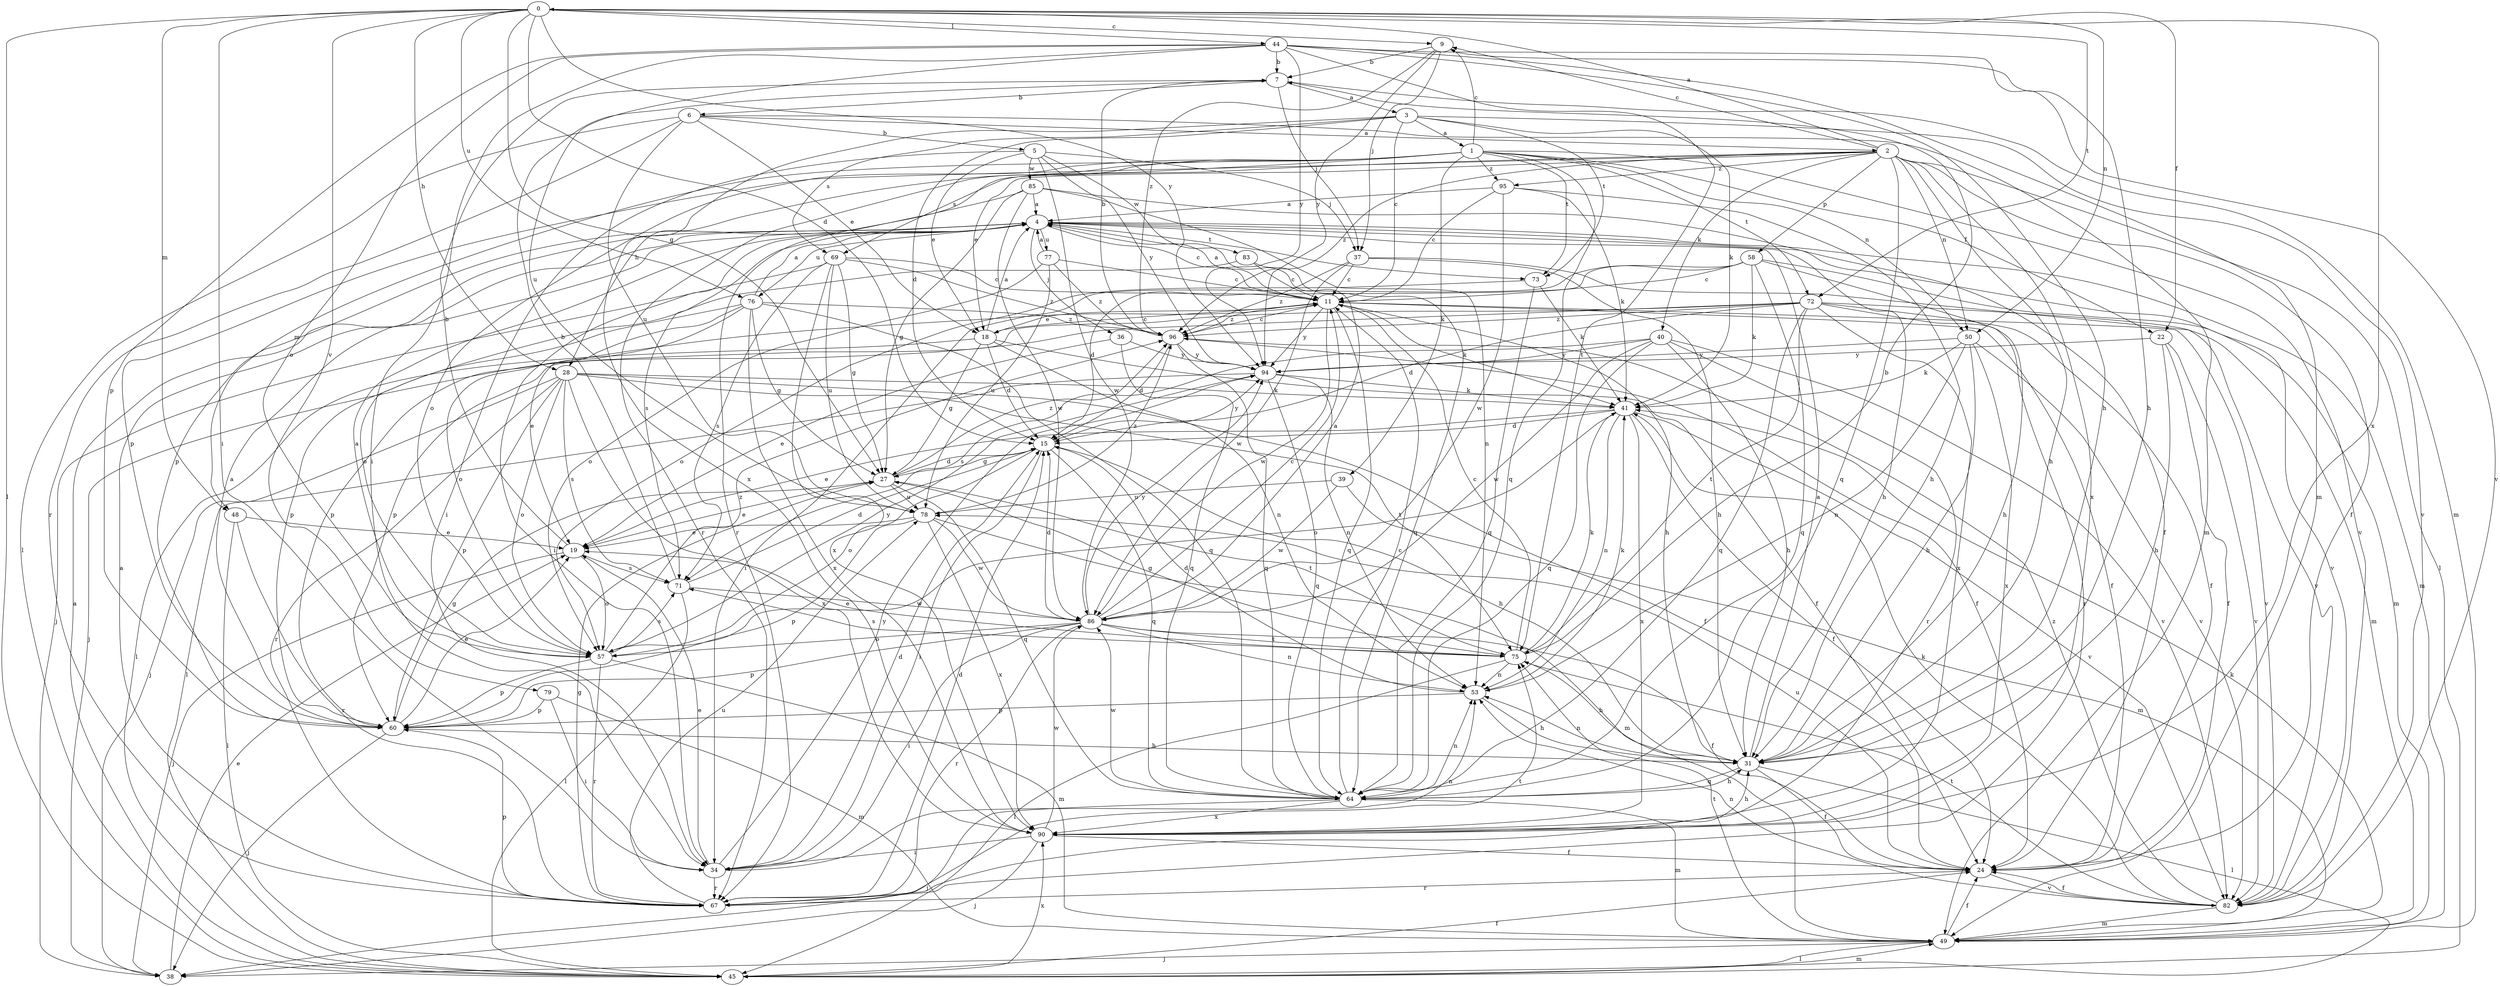 strict digraph  {
0;
1;
2;
3;
4;
5;
6;
7;
9;
11;
15;
18;
19;
22;
24;
27;
28;
31;
34;
36;
37;
38;
39;
40;
41;
44;
45;
48;
49;
50;
53;
57;
58;
60;
64;
67;
69;
71;
72;
73;
75;
76;
77;
78;
79;
82;
83;
85;
86;
90;
94;
95;
96;
0 -> 9  [label=c];
0 -> 15  [label=d];
0 -> 22  [label=f];
0 -> 27  [label=g];
0 -> 28  [label=h];
0 -> 34  [label=i];
0 -> 44  [label=l];
0 -> 45  [label=l];
0 -> 48  [label=m];
0 -> 50  [label=n];
0 -> 72  [label=t];
0 -> 76  [label=u];
0 -> 79  [label=v];
0 -> 90  [label=x];
0 -> 94  [label=y];
1 -> 9  [label=c];
1 -> 22  [label=f];
1 -> 28  [label=h];
1 -> 39  [label=k];
1 -> 48  [label=m];
1 -> 50  [label=n];
1 -> 57  [label=o];
1 -> 64  [label=q];
1 -> 67  [label=r];
1 -> 69  [label=s];
1 -> 72  [label=t];
1 -> 73  [label=t];
1 -> 82  [label=v];
1 -> 95  [label=z];
2 -> 0  [label=a];
2 -> 9  [label=c];
2 -> 18  [label=e];
2 -> 24  [label=f];
2 -> 31  [label=h];
2 -> 40  [label=k];
2 -> 45  [label=l];
2 -> 50  [label=n];
2 -> 58  [label=p];
2 -> 60  [label=p];
2 -> 64  [label=q];
2 -> 67  [label=r];
2 -> 90  [label=x];
2 -> 95  [label=z];
2 -> 96  [label=z];
3 -> 1  [label=a];
3 -> 11  [label=c];
3 -> 15  [label=d];
3 -> 41  [label=k];
3 -> 69  [label=s];
3 -> 73  [label=t];
3 -> 82  [label=v];
3 -> 90  [label=x];
4 -> 11  [label=c];
4 -> 31  [label=h];
4 -> 34  [label=i];
4 -> 36  [label=j];
4 -> 49  [label=m];
4 -> 71  [label=s];
4 -> 73  [label=t];
4 -> 76  [label=u];
4 -> 77  [label=u];
4 -> 82  [label=v];
5 -> 18  [label=e];
5 -> 34  [label=i];
5 -> 37  [label=j];
5 -> 83  [label=w];
5 -> 85  [label=w];
5 -> 86  [label=w];
5 -> 94  [label=y];
6 -> 2  [label=a];
6 -> 5  [label=b];
6 -> 18  [label=e];
6 -> 45  [label=l];
6 -> 49  [label=m];
6 -> 67  [label=r];
6 -> 78  [label=u];
7 -> 3  [label=a];
7 -> 6  [label=b];
7 -> 37  [label=j];
7 -> 49  [label=m];
9 -> 7  [label=b];
9 -> 31  [label=h];
9 -> 37  [label=j];
9 -> 94  [label=y];
9 -> 96  [label=z];
11 -> 4  [label=a];
11 -> 18  [label=e];
11 -> 24  [label=f];
11 -> 31  [label=h];
11 -> 41  [label=k];
11 -> 60  [label=p];
11 -> 64  [label=q];
11 -> 82  [label=v];
11 -> 86  [label=w];
11 -> 94  [label=y];
11 -> 96  [label=z];
15 -> 27  [label=g];
15 -> 31  [label=h];
15 -> 34  [label=i];
15 -> 57  [label=o];
15 -> 64  [label=q];
15 -> 94  [label=y];
18 -> 4  [label=a];
18 -> 11  [label=c];
18 -> 15  [label=d];
18 -> 24  [label=f];
18 -> 27  [label=g];
18 -> 45  [label=l];
18 -> 53  [label=n];
19 -> 7  [label=b];
19 -> 38  [label=j];
19 -> 57  [label=o];
19 -> 71  [label=s];
22 -> 24  [label=f];
22 -> 31  [label=h];
22 -> 82  [label=v];
22 -> 94  [label=y];
24 -> 67  [label=r];
24 -> 78  [label=u];
24 -> 82  [label=v];
27 -> 15  [label=d];
27 -> 19  [label=e];
27 -> 64  [label=q];
27 -> 75  [label=t];
27 -> 78  [label=u];
27 -> 96  [label=z];
28 -> 24  [label=f];
28 -> 38  [label=j];
28 -> 41  [label=k];
28 -> 57  [label=o];
28 -> 60  [label=p];
28 -> 67  [label=r];
28 -> 71  [label=s];
28 -> 75  [label=t];
28 -> 90  [label=x];
31 -> 4  [label=a];
31 -> 24  [label=f];
31 -> 45  [label=l];
31 -> 53  [label=n];
31 -> 64  [label=q];
34 -> 15  [label=d];
34 -> 19  [label=e];
34 -> 53  [label=n];
34 -> 67  [label=r];
34 -> 94  [label=y];
36 -> 19  [label=e];
36 -> 64  [label=q];
36 -> 94  [label=y];
37 -> 11  [label=c];
37 -> 31  [label=h];
37 -> 82  [label=v];
37 -> 86  [label=w];
37 -> 96  [label=z];
38 -> 19  [label=e];
39 -> 49  [label=m];
39 -> 78  [label=u];
39 -> 86  [label=w];
40 -> 31  [label=h];
40 -> 64  [label=q];
40 -> 67  [label=r];
40 -> 71  [label=s];
40 -> 82  [label=v];
40 -> 86  [label=w];
40 -> 94  [label=y];
41 -> 15  [label=d];
41 -> 19  [label=e];
41 -> 24  [label=f];
41 -> 53  [label=n];
41 -> 57  [label=o];
41 -> 82  [label=v];
41 -> 90  [label=x];
44 -> 7  [label=b];
44 -> 31  [label=h];
44 -> 34  [label=i];
44 -> 49  [label=m];
44 -> 57  [label=o];
44 -> 60  [label=p];
44 -> 75  [label=t];
44 -> 78  [label=u];
44 -> 82  [label=v];
44 -> 94  [label=y];
45 -> 4  [label=a];
45 -> 24  [label=f];
45 -> 49  [label=m];
45 -> 90  [label=x];
48 -> 19  [label=e];
48 -> 45  [label=l];
48 -> 67  [label=r];
49 -> 24  [label=f];
49 -> 38  [label=j];
49 -> 41  [label=k];
49 -> 45  [label=l];
49 -> 75  [label=t];
50 -> 31  [label=h];
50 -> 41  [label=k];
50 -> 53  [label=n];
50 -> 82  [label=v];
50 -> 90  [label=x];
50 -> 94  [label=y];
53 -> 15  [label=d];
53 -> 31  [label=h];
53 -> 41  [label=k];
53 -> 60  [label=p];
57 -> 4  [label=a];
57 -> 49  [label=m];
57 -> 60  [label=p];
57 -> 67  [label=r];
57 -> 71  [label=s];
57 -> 94  [label=y];
57 -> 96  [label=z];
58 -> 11  [label=c];
58 -> 15  [label=d];
58 -> 31  [label=h];
58 -> 34  [label=i];
58 -> 41  [label=k];
58 -> 49  [label=m];
58 -> 64  [label=q];
60 -> 4  [label=a];
60 -> 19  [label=e];
60 -> 27  [label=g];
60 -> 31  [label=h];
60 -> 38  [label=j];
64 -> 11  [label=c];
64 -> 31  [label=h];
64 -> 38  [label=j];
64 -> 49  [label=m];
64 -> 53  [label=n];
64 -> 86  [label=w];
64 -> 90  [label=x];
67 -> 4  [label=a];
67 -> 15  [label=d];
67 -> 27  [label=g];
67 -> 60  [label=p];
67 -> 75  [label=t];
67 -> 78  [label=u];
69 -> 11  [label=c];
69 -> 27  [label=g];
69 -> 38  [label=j];
69 -> 71  [label=s];
69 -> 78  [label=u];
69 -> 90  [label=x];
69 -> 96  [label=z];
71 -> 7  [label=b];
71 -> 15  [label=d];
71 -> 45  [label=l];
71 -> 86  [label=w];
72 -> 15  [label=d];
72 -> 24  [label=f];
72 -> 38  [label=j];
72 -> 49  [label=m];
72 -> 60  [label=p];
72 -> 64  [label=q];
72 -> 67  [label=r];
72 -> 75  [label=t];
72 -> 90  [label=x];
72 -> 96  [label=z];
73 -> 41  [label=k];
73 -> 57  [label=o];
73 -> 64  [label=q];
75 -> 7  [label=b];
75 -> 11  [label=c];
75 -> 19  [label=e];
75 -> 27  [label=g];
75 -> 31  [label=h];
75 -> 41  [label=k];
75 -> 45  [label=l];
75 -> 53  [label=n];
75 -> 71  [label=s];
76 -> 4  [label=a];
76 -> 19  [label=e];
76 -> 27  [label=g];
76 -> 57  [label=o];
76 -> 60  [label=p];
76 -> 64  [label=q];
76 -> 90  [label=x];
76 -> 96  [label=z];
77 -> 4  [label=a];
77 -> 11  [label=c];
77 -> 57  [label=o];
77 -> 78  [label=u];
77 -> 96  [label=z];
78 -> 19  [label=e];
78 -> 49  [label=m];
78 -> 60  [label=p];
78 -> 86  [label=w];
78 -> 90  [label=x];
78 -> 96  [label=z];
79 -> 34  [label=i];
79 -> 49  [label=m];
79 -> 60  [label=p];
82 -> 24  [label=f];
82 -> 41  [label=k];
82 -> 49  [label=m];
82 -> 53  [label=n];
82 -> 75  [label=t];
82 -> 96  [label=z];
83 -> 11  [label=c];
83 -> 57  [label=o];
83 -> 64  [label=q];
85 -> 4  [label=a];
85 -> 24  [label=f];
85 -> 27  [label=g];
85 -> 53  [label=n];
85 -> 60  [label=p];
85 -> 86  [label=w];
86 -> 4  [label=a];
86 -> 11  [label=c];
86 -> 15  [label=d];
86 -> 24  [label=f];
86 -> 34  [label=i];
86 -> 53  [label=n];
86 -> 57  [label=o];
86 -> 60  [label=p];
86 -> 67  [label=r];
86 -> 75  [label=t];
86 -> 94  [label=y];
90 -> 24  [label=f];
90 -> 31  [label=h];
90 -> 34  [label=i];
90 -> 38  [label=j];
90 -> 86  [label=w];
94 -> 41  [label=k];
94 -> 45  [label=l];
94 -> 53  [label=n];
94 -> 64  [label=q];
95 -> 4  [label=a];
95 -> 11  [label=c];
95 -> 31  [label=h];
95 -> 41  [label=k];
95 -> 86  [label=w];
96 -> 7  [label=b];
96 -> 11  [label=c];
96 -> 15  [label=d];
96 -> 24  [label=f];
96 -> 64  [label=q];
96 -> 94  [label=y];
}
